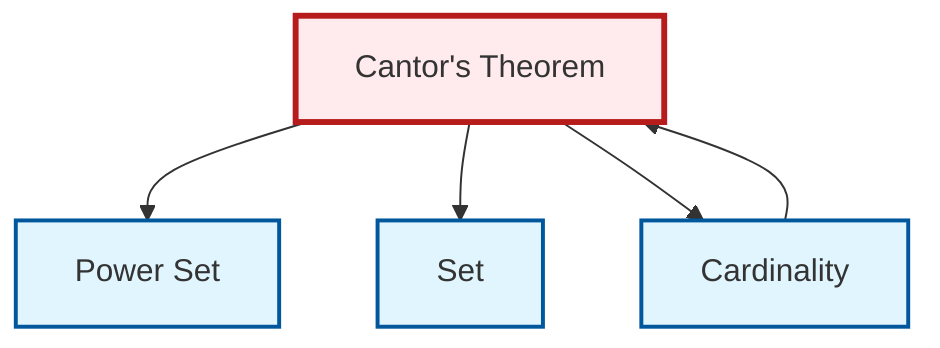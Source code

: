 graph TD
    classDef definition fill:#e1f5fe,stroke:#01579b,stroke-width:2px
    classDef theorem fill:#f3e5f5,stroke:#4a148c,stroke-width:2px
    classDef axiom fill:#fff3e0,stroke:#e65100,stroke-width:2px
    classDef example fill:#e8f5e9,stroke:#1b5e20,stroke-width:2px
    classDef current fill:#ffebee,stroke:#b71c1c,stroke-width:3px
    thm-cantor["Cantor's Theorem"]:::theorem
    def-power-set["Power Set"]:::definition
    def-set["Set"]:::definition
    def-cardinality["Cardinality"]:::definition
    thm-cantor --> def-power-set
    thm-cantor --> def-set
    def-cardinality --> thm-cantor
    thm-cantor --> def-cardinality
    class thm-cantor current